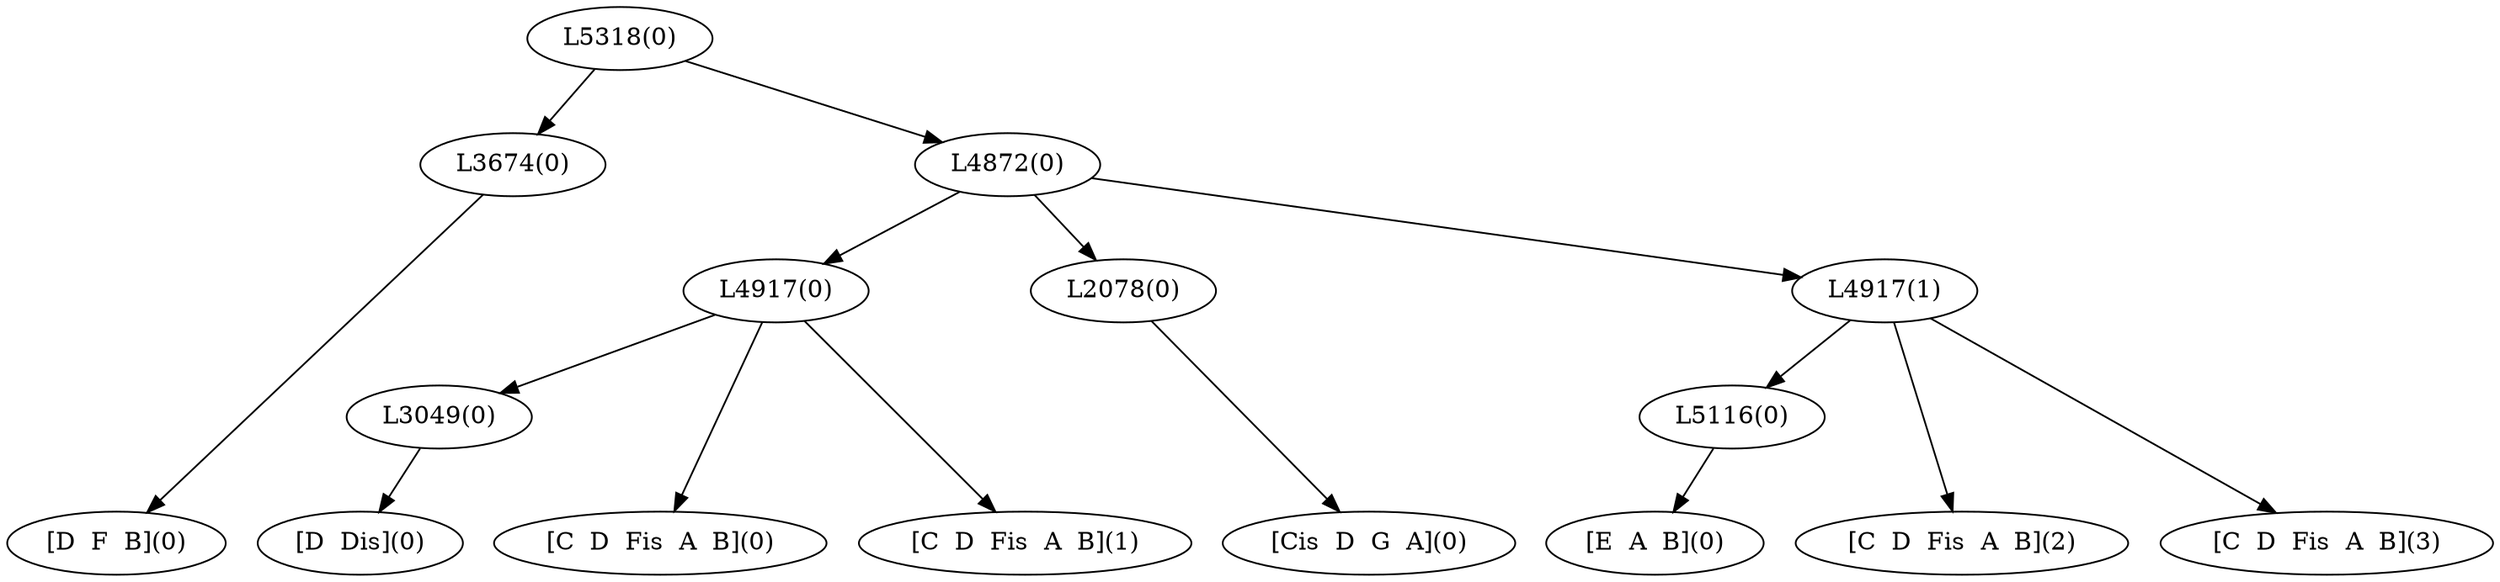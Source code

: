 digraph sample{
"L3674(0)"->"[D  F  B](0)"
"L3049(0)"->"[D  Dis](0)"
"L4917(0)"->"[C  D  Fis  A  B](0)"
"L4917(0)"->"L3049(0)"
"L4917(0)"->"[C  D  Fis  A  B](1)"
"L2078(0)"->"[Cis  D  G  A](0)"
"L5116(0)"->"[E  A  B](0)"
"L4917(1)"->"[C  D  Fis  A  B](2)"
"L4917(1)"->"L5116(0)"
"L4917(1)"->"[C  D  Fis  A  B](3)"
"L4872(0)"->"L4917(0)"
"L4872(0)"->"L2078(0)"
"L4872(0)"->"L4917(1)"
"L5318(0)"->"L3674(0)"
"L5318(0)"->"L4872(0)"
{rank = min; "L5318(0)"}
{rank = same; "L3674(0)"; "L4872(0)";}
{rank = same; "L4917(0)"; "L2078(0)"; "L4917(1)";}
{rank = same; "L3049(0)"; "L5116(0)";}
{rank = max; "[C  D  Fis  A  B](0)"; "[C  D  Fis  A  B](1)"; "[C  D  Fis  A  B](2)"; "[C  D  Fis  A  B](3)"; "[Cis  D  G  A](0)"; "[D  Dis](0)"; "[D  F  B](0)"; "[E  A  B](0)";}
}
